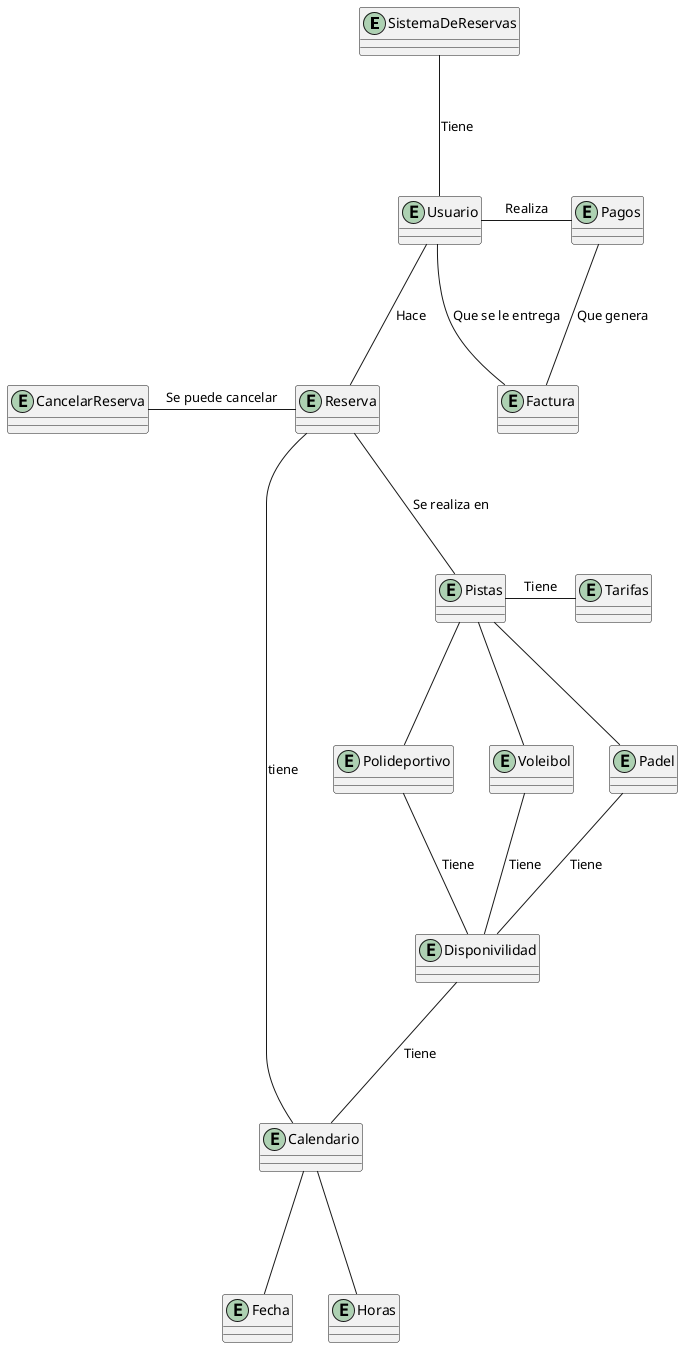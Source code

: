 @startuml
Entity SistemaDeReservas
Entity Pistas
Entity Padel
Entity Polideportivo
Entity Voleibol
Entity Calendario
Entity Usuario
Entity Pagos
Entity Factura
Entity Tarifas
Entity Disponivilidad
Entity Reserva
Entity CancelarReserva
Entity Fecha
Entity Horas


SistemaDeReservas --- Usuario: Tiene
Usuario --- Reserva: Hace
Reserva -L- Calendario: tiene
Usuario -R- Pagos: Realiza
Pagos --- Factura: Que genera 
Factura --- Usuario: Que se le entrega
Reserva --- Pistas: Se realiza en
Reserva -L- CancelarReserva: Se puede cancelar
Pistas--- Padel
Pistas--- Polideportivo
Pistas--- Voleibol
Pistas -R- Tarifas: Tiene
Voleibol --- Disponivilidad: Tiene
Polideportivo --- Disponivilidad: Tiene
Padel --- Disponivilidad: Tiene
Disponivilidad--- Calendario: Tiene
Calendario --- Fecha
Calendario --- Horas
@enduml